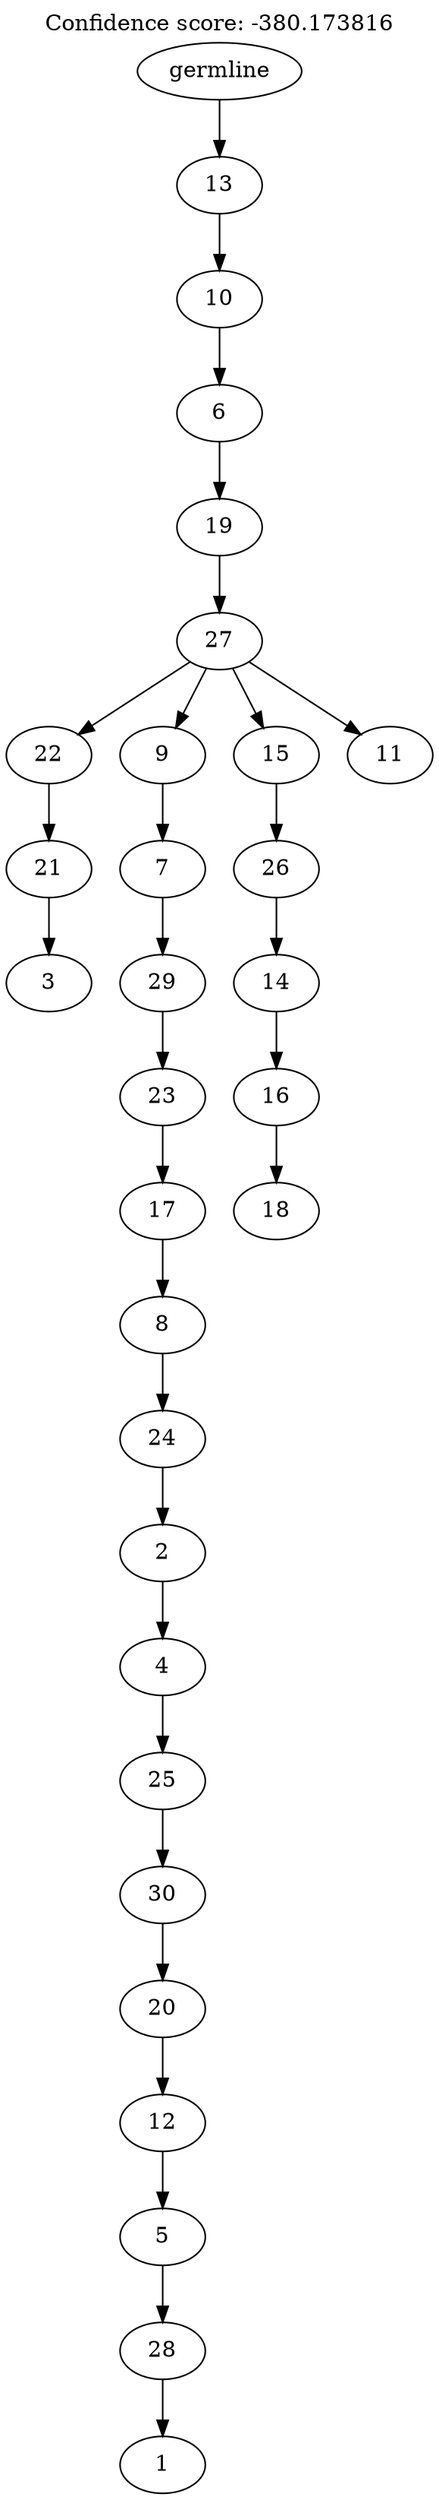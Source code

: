 digraph g {
	"29" -> "30";
	"30" [label="3"];
	"28" -> "29";
	"29" [label="21"];
	"25" -> "26";
	"26" [label="1"];
	"24" -> "25";
	"25" [label="28"];
	"23" -> "24";
	"24" [label="5"];
	"22" -> "23";
	"23" [label="12"];
	"21" -> "22";
	"22" [label="20"];
	"20" -> "21";
	"21" [label="30"];
	"19" -> "20";
	"20" [label="25"];
	"18" -> "19";
	"19" [label="4"];
	"17" -> "18";
	"18" [label="2"];
	"16" -> "17";
	"17" [label="24"];
	"15" -> "16";
	"16" [label="8"];
	"14" -> "15";
	"15" [label="17"];
	"13" -> "14";
	"14" [label="23"];
	"12" -> "13";
	"13" [label="29"];
	"11" -> "12";
	"12" [label="7"];
	"9" -> "10";
	"10" [label="18"];
	"8" -> "9";
	"9" [label="16"];
	"7" -> "8";
	"8" [label="14"];
	"6" -> "7";
	"7" [label="26"];
	"5" -> "6";
	"6" [label="15"];
	"5" -> "11";
	"11" [label="9"];
	"5" -> "27";
	"27" [label="11"];
	"5" -> "28";
	"28" [label="22"];
	"4" -> "5";
	"5" [label="27"];
	"3" -> "4";
	"4" [label="19"];
	"2" -> "3";
	"3" [label="6"];
	"1" -> "2";
	"2" [label="10"];
	"0" -> "1";
	"1" [label="13"];
	"0" [label="germline"];
	labelloc="t";
	label="Confidence score: -380.173816";
}
